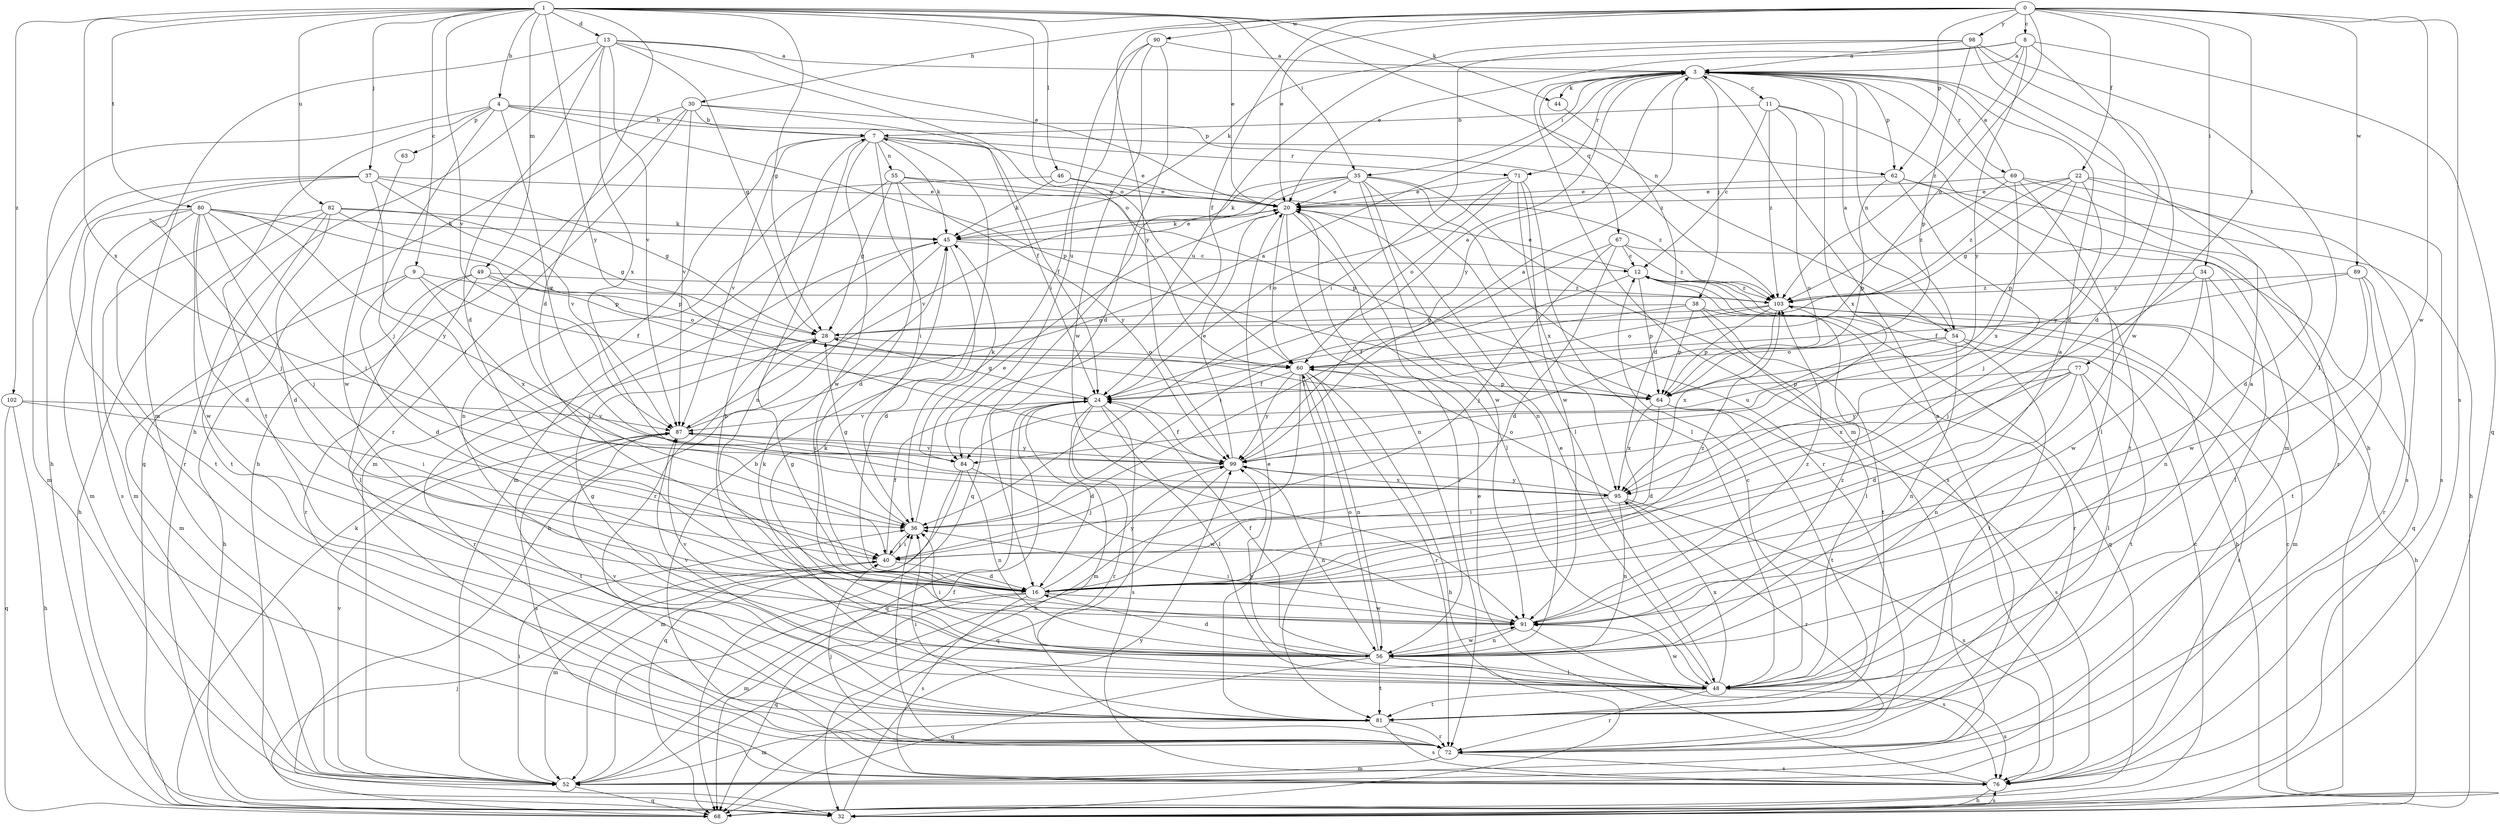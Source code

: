strict digraph  {
0;
1;
3;
4;
7;
8;
9;
11;
12;
13;
16;
20;
22;
24;
28;
30;
32;
34;
35;
36;
37;
38;
40;
44;
45;
46;
48;
49;
52;
54;
55;
56;
60;
62;
63;
64;
67;
68;
69;
71;
72;
76;
77;
80;
81;
82;
84;
87;
89;
90;
91;
95;
98;
99;
102;
103;
0 -> 8  [label=c];
0 -> 20  [label=e];
0 -> 22  [label=f];
0 -> 24  [label=f];
0 -> 30  [label=h];
0 -> 34  [label=i];
0 -> 60  [label=o];
0 -> 62  [label=p];
0 -> 76  [label=s];
0 -> 77  [label=t];
0 -> 89  [label=w];
0 -> 90  [label=w];
0 -> 91  [label=w];
0 -> 98  [label=y];
0 -> 99  [label=y];
1 -> 4  [label=b];
1 -> 9  [label=c];
1 -> 13  [label=d];
1 -> 16  [label=d];
1 -> 20  [label=e];
1 -> 28  [label=g];
1 -> 35  [label=i];
1 -> 37  [label=j];
1 -> 44  [label=k];
1 -> 46  [label=l];
1 -> 49  [label=m];
1 -> 54  [label=n];
1 -> 60  [label=o];
1 -> 80  [label=t];
1 -> 82  [label=u];
1 -> 87  [label=v];
1 -> 95  [label=x];
1 -> 99  [label=y];
1 -> 102  [label=z];
3 -> 11  [label=c];
3 -> 32  [label=h];
3 -> 35  [label=i];
3 -> 38  [label=j];
3 -> 44  [label=k];
3 -> 52  [label=m];
3 -> 54  [label=n];
3 -> 62  [label=p];
3 -> 67  [label=q];
3 -> 69  [label=r];
3 -> 71  [label=r];
3 -> 99  [label=y];
4 -> 7  [label=b];
4 -> 32  [label=h];
4 -> 40  [label=j];
4 -> 62  [label=p];
4 -> 63  [label=p];
4 -> 64  [label=p];
4 -> 81  [label=t];
4 -> 84  [label=u];
7 -> 20  [label=e];
7 -> 24  [label=f];
7 -> 36  [label=i];
7 -> 45  [label=k];
7 -> 52  [label=m];
7 -> 55  [label=n];
7 -> 56  [label=n];
7 -> 71  [label=r];
7 -> 87  [label=v];
7 -> 91  [label=w];
8 -> 3  [label=a];
8 -> 16  [label=d];
8 -> 20  [label=e];
8 -> 45  [label=k];
8 -> 68  [label=q];
8 -> 99  [label=y];
8 -> 103  [label=z];
9 -> 16  [label=d];
9 -> 24  [label=f];
9 -> 52  [label=m];
9 -> 95  [label=x];
9 -> 103  [label=z];
11 -> 7  [label=b];
11 -> 12  [label=c];
11 -> 52  [label=m];
11 -> 84  [label=u];
11 -> 95  [label=x];
11 -> 103  [label=z];
12 -> 20  [label=e];
12 -> 32  [label=h];
12 -> 36  [label=i];
12 -> 64  [label=p];
12 -> 68  [label=q];
12 -> 103  [label=z];
13 -> 3  [label=a];
13 -> 16  [label=d];
13 -> 20  [label=e];
13 -> 28  [label=g];
13 -> 32  [label=h];
13 -> 52  [label=m];
13 -> 60  [label=o];
13 -> 87  [label=v];
13 -> 95  [label=x];
16 -> 28  [label=g];
16 -> 52  [label=m];
16 -> 68  [label=q];
16 -> 76  [label=s];
16 -> 91  [label=w];
16 -> 99  [label=y];
16 -> 103  [label=z];
20 -> 45  [label=k];
20 -> 48  [label=l];
20 -> 56  [label=n];
20 -> 60  [label=o];
20 -> 72  [label=r];
22 -> 16  [label=d];
22 -> 20  [label=e];
22 -> 28  [label=g];
22 -> 64  [label=p];
22 -> 76  [label=s];
22 -> 99  [label=y];
22 -> 103  [label=z];
24 -> 3  [label=a];
24 -> 16  [label=d];
24 -> 28  [label=g];
24 -> 32  [label=h];
24 -> 48  [label=l];
24 -> 68  [label=q];
24 -> 72  [label=r];
24 -> 76  [label=s];
24 -> 87  [label=v];
28 -> 60  [label=o];
28 -> 72  [label=r];
30 -> 7  [label=b];
30 -> 24  [label=f];
30 -> 32  [label=h];
30 -> 68  [label=q];
30 -> 72  [label=r];
30 -> 87  [label=v];
30 -> 103  [label=z];
32 -> 12  [label=c];
32 -> 76  [label=s];
32 -> 99  [label=y];
34 -> 40  [label=j];
34 -> 48  [label=l];
34 -> 56  [label=n];
34 -> 91  [label=w];
34 -> 103  [label=z];
35 -> 20  [label=e];
35 -> 45  [label=k];
35 -> 48  [label=l];
35 -> 56  [label=n];
35 -> 68  [label=q];
35 -> 72  [label=r];
35 -> 76  [label=s];
35 -> 87  [label=v];
35 -> 91  [label=w];
36 -> 20  [label=e];
36 -> 28  [label=g];
36 -> 40  [label=j];
37 -> 20  [label=e];
37 -> 28  [label=g];
37 -> 36  [label=i];
37 -> 40  [label=j];
37 -> 52  [label=m];
37 -> 72  [label=r];
37 -> 87  [label=v];
38 -> 24  [label=f];
38 -> 28  [label=g];
38 -> 48  [label=l];
38 -> 64  [label=p];
38 -> 72  [label=r];
38 -> 81  [label=t];
40 -> 16  [label=d];
40 -> 24  [label=f];
40 -> 36  [label=i];
40 -> 52  [label=m];
44 -> 16  [label=d];
45 -> 12  [label=c];
45 -> 16  [label=d];
45 -> 20  [label=e];
45 -> 32  [label=h];
45 -> 72  [label=r];
46 -> 20  [label=e];
46 -> 45  [label=k];
46 -> 56  [label=n];
46 -> 103  [label=z];
48 -> 3  [label=a];
48 -> 7  [label=b];
48 -> 12  [label=c];
48 -> 20  [label=e];
48 -> 45  [label=k];
48 -> 72  [label=r];
48 -> 76  [label=s];
48 -> 81  [label=t];
48 -> 87  [label=v];
48 -> 91  [label=w];
48 -> 95  [label=x];
48 -> 99  [label=y];
49 -> 32  [label=h];
49 -> 40  [label=j];
49 -> 48  [label=l];
49 -> 60  [label=o];
49 -> 72  [label=r];
49 -> 103  [label=z];
52 -> 24  [label=f];
52 -> 36  [label=i];
52 -> 68  [label=q];
52 -> 87  [label=v];
54 -> 3  [label=a];
54 -> 56  [label=n];
54 -> 60  [label=o];
54 -> 76  [label=s];
54 -> 81  [label=t];
54 -> 84  [label=u];
55 -> 16  [label=d];
55 -> 20  [label=e];
55 -> 28  [label=g];
55 -> 52  [label=m];
55 -> 64  [label=p];
55 -> 99  [label=y];
56 -> 16  [label=d];
56 -> 24  [label=f];
56 -> 28  [label=g];
56 -> 36  [label=i];
56 -> 45  [label=k];
56 -> 48  [label=l];
56 -> 60  [label=o];
56 -> 68  [label=q];
56 -> 81  [label=t];
56 -> 87  [label=v];
56 -> 91  [label=w];
56 -> 103  [label=z];
60 -> 24  [label=f];
60 -> 32  [label=h];
60 -> 52  [label=m];
60 -> 56  [label=n];
60 -> 64  [label=p];
60 -> 72  [label=r];
60 -> 81  [label=t];
60 -> 99  [label=y];
62 -> 20  [label=e];
62 -> 32  [label=h];
62 -> 40  [label=j];
62 -> 64  [label=p];
62 -> 81  [label=t];
63 -> 91  [label=w];
64 -> 16  [label=d];
64 -> 76  [label=s];
64 -> 81  [label=t];
64 -> 95  [label=x];
67 -> 12  [label=c];
67 -> 16  [label=d];
67 -> 36  [label=i];
67 -> 40  [label=j];
67 -> 68  [label=q];
67 -> 103  [label=z];
68 -> 12  [label=c];
68 -> 40  [label=j];
68 -> 45  [label=k];
69 -> 3  [label=a];
69 -> 20  [label=e];
69 -> 48  [label=l];
69 -> 72  [label=r];
69 -> 76  [label=s];
69 -> 95  [label=x];
69 -> 103  [label=z];
71 -> 20  [label=e];
71 -> 24  [label=f];
71 -> 48  [label=l];
71 -> 60  [label=o];
71 -> 91  [label=w];
71 -> 95  [label=x];
72 -> 3  [label=a];
72 -> 36  [label=i];
72 -> 40  [label=j];
72 -> 52  [label=m];
72 -> 76  [label=s];
76 -> 7  [label=b];
76 -> 20  [label=e];
76 -> 32  [label=h];
77 -> 16  [label=d];
77 -> 48  [label=l];
77 -> 56  [label=n];
77 -> 64  [label=p];
77 -> 81  [label=t];
77 -> 95  [label=x];
77 -> 99  [label=y];
80 -> 16  [label=d];
80 -> 36  [label=i];
80 -> 40  [label=j];
80 -> 45  [label=k];
80 -> 52  [label=m];
80 -> 64  [label=p];
80 -> 76  [label=s];
80 -> 81  [label=t];
80 -> 91  [label=w];
80 -> 99  [label=y];
81 -> 20  [label=e];
81 -> 36  [label=i];
81 -> 52  [label=m];
81 -> 72  [label=r];
81 -> 76  [label=s];
81 -> 87  [label=v];
82 -> 16  [label=d];
82 -> 28  [label=g];
82 -> 32  [label=h];
82 -> 45  [label=k];
82 -> 52  [label=m];
82 -> 64  [label=p];
82 -> 81  [label=t];
84 -> 45  [label=k];
84 -> 52  [label=m];
84 -> 56  [label=n];
84 -> 68  [label=q];
84 -> 91  [label=w];
87 -> 3  [label=a];
87 -> 76  [label=s];
87 -> 81  [label=t];
87 -> 84  [label=u];
87 -> 99  [label=y];
89 -> 24  [label=f];
89 -> 72  [label=r];
89 -> 81  [label=t];
89 -> 91  [label=w];
89 -> 103  [label=z];
90 -> 3  [label=a];
90 -> 16  [label=d];
90 -> 36  [label=i];
90 -> 84  [label=u];
90 -> 91  [label=w];
91 -> 3  [label=a];
91 -> 36  [label=i];
91 -> 56  [label=n];
91 -> 76  [label=s];
91 -> 103  [label=z];
95 -> 36  [label=i];
95 -> 56  [label=n];
95 -> 60  [label=o];
95 -> 72  [label=r];
95 -> 76  [label=s];
95 -> 99  [label=y];
98 -> 3  [label=a];
98 -> 16  [label=d];
98 -> 36  [label=i];
98 -> 48  [label=l];
98 -> 64  [label=p];
98 -> 84  [label=u];
98 -> 91  [label=w];
99 -> 3  [label=a];
99 -> 20  [label=e];
99 -> 24  [label=f];
99 -> 40  [label=j];
99 -> 56  [label=n];
99 -> 68  [label=q];
99 -> 87  [label=v];
99 -> 95  [label=x];
102 -> 32  [label=h];
102 -> 36  [label=i];
102 -> 68  [label=q];
102 -> 87  [label=v];
103 -> 28  [label=g];
103 -> 32  [label=h];
103 -> 52  [label=m];
103 -> 60  [label=o];
103 -> 64  [label=p];
103 -> 95  [label=x];
}
